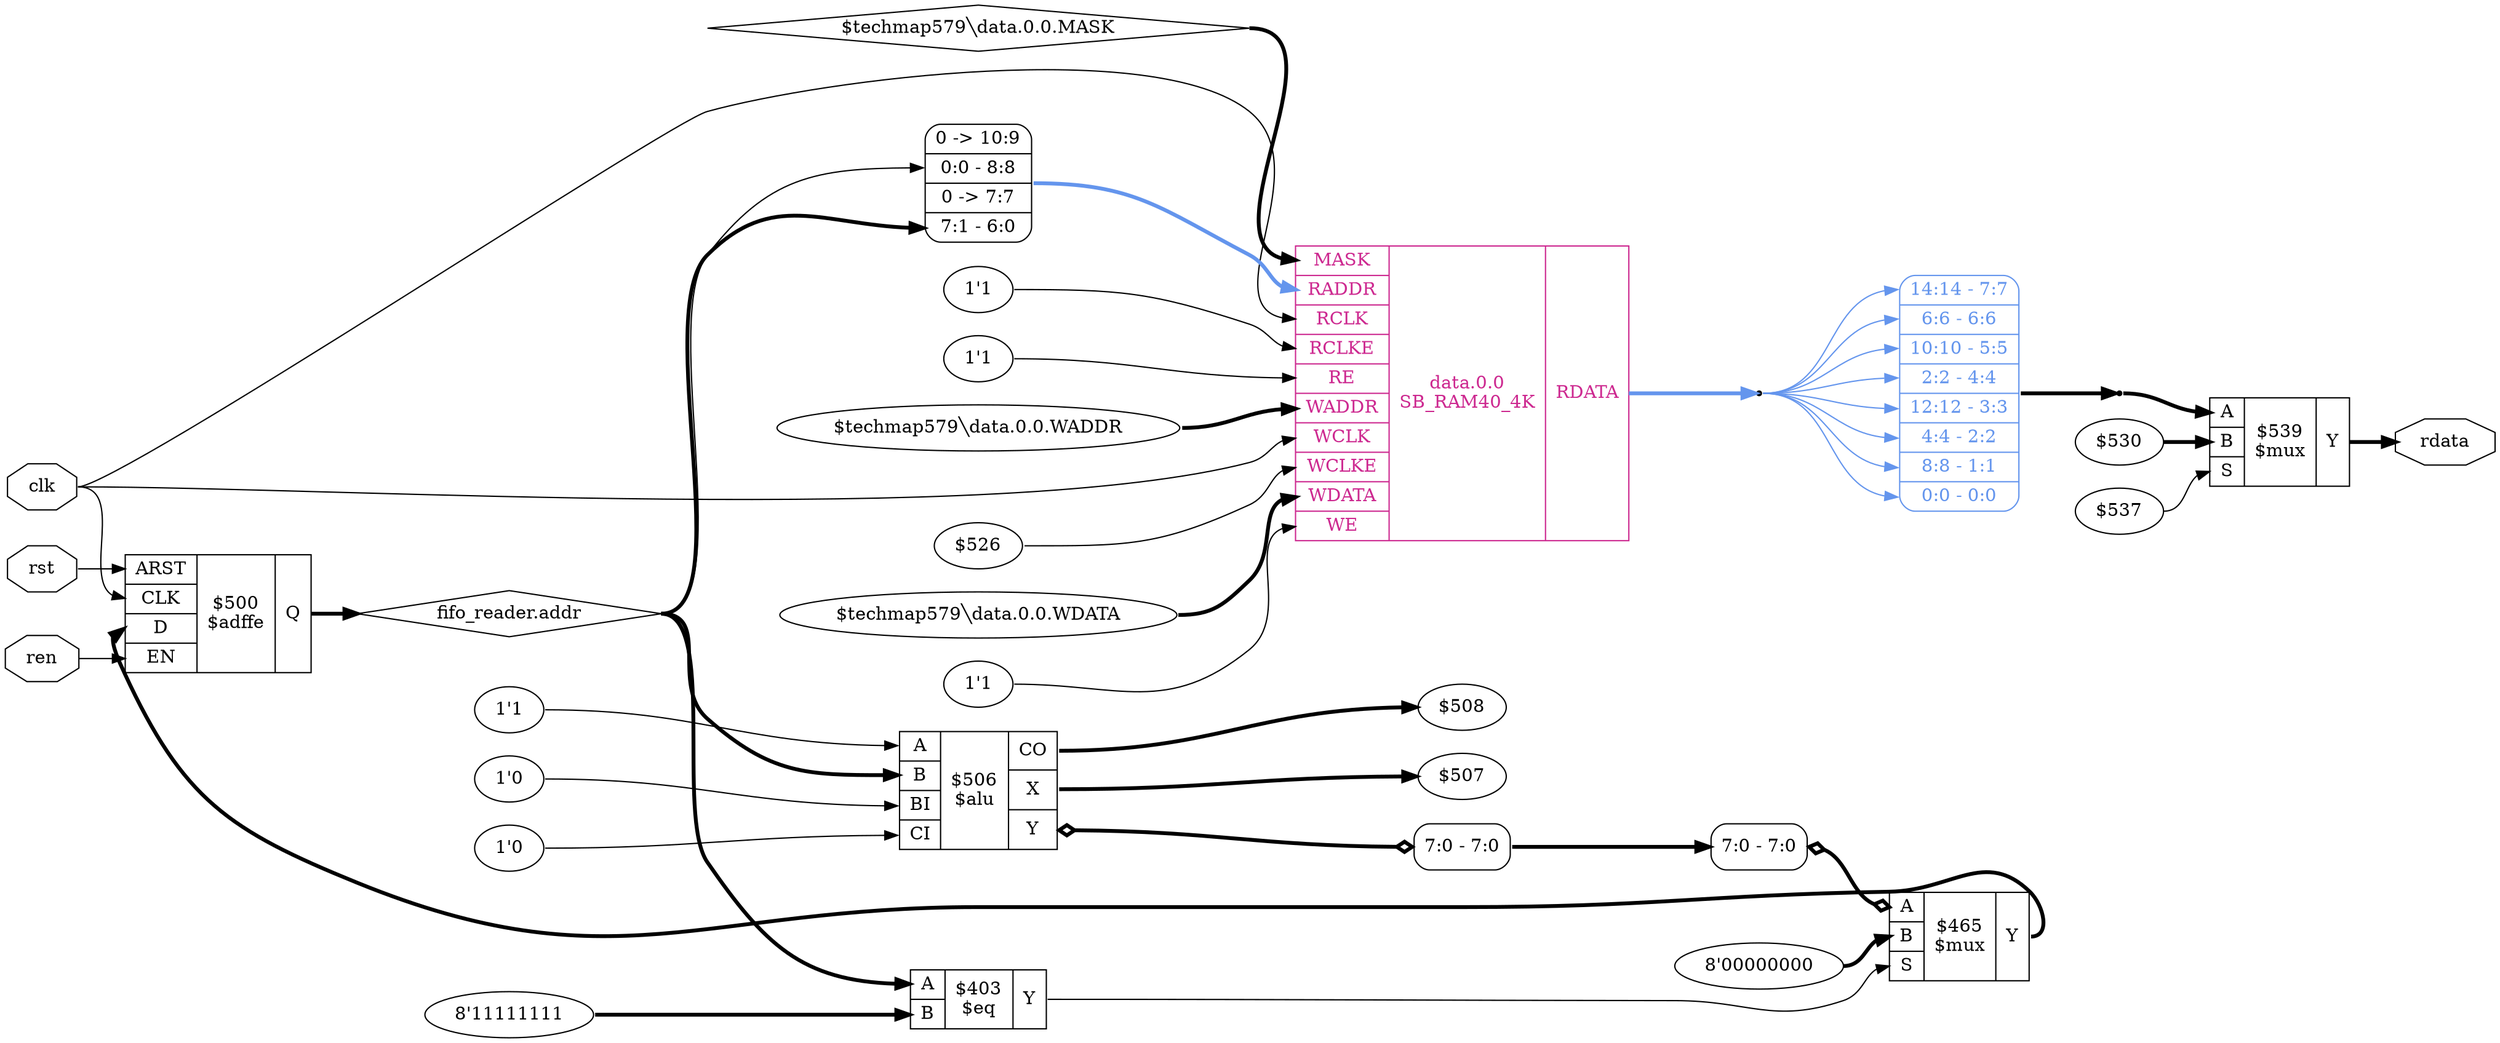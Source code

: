 digraph "fifo" {
rankdir="LR";
remincross=true;
n9 [ shape=octagon, label="clk", color="black", fontcolor="black" ];
n10 [ shape=diamond, label="fifo_reader.addr", color="black", fontcolor="black" ];
n11 [ shape=octagon, label="rdata", color="black", fontcolor="black" ];
n12 [ shape=octagon, label="ren", color="black", fontcolor="black" ];
n13 [ shape=octagon, label="rst", color="black", fontcolor="black" ];
v0 [ label="$techmap579&#9586;data.0.0.WADDR" ];
v1 [ label="1'1" ];
v2 [ label="$526" ];
v3 [ label="$techmap579&#9586;data.0.0.WDATA" ];
v4 [ label="1'1" ];
v5 [ label="1'1" ];
c25 [ shape=record, label="{{<p14> MASK|<p15> RADDR|<p16> RCLK|<p17> RCLKE|<p18> RE|<p19> WADDR|<p20> WCLK|<p21> WCLKE|<p22> WDATA|<p23> WE}|data.0.0\nSB_RAM40_4K|{<p24> RDATA}}", color="maroon3", fontcolor="maroon3" ];
v6 [ label="1'1" ];
v7 [ label="1'0" ];
v8 [ label="1'0" ];
v9 [ label="$508" ];
v10 [ label="$507" ];
c33 [ shape=record, label="{{<p26> A|<p27> B|<p28> BI|<p29> CI}|$506\n$alu|{<p30> CO|<p31> X|<p32> Y}}",  ];
x11 [ shape=record, style=rounded, label="<s0> 7:0 - 7:0 ", color="black", fontcolor="black" ];
c33:p32:e -> x11:w [arrowhead=odiamond, arrowtail=odiamond, dir=both, color="black", fontcolor="black", style="setlinewidth(3)", label=""];
c39 [ shape=record, label="{{<p34> ARST|<p35> CLK|<p36> D|<p37> EN}|$500\n$adffe|{<p38> Q}}",  ];
v12 [ label="8'11111111" ];
c40 [ shape=record, label="{{<p26> A|<p27> B}|$403\n$eq|{<p32> Y}}",  ];
v14 [ label="8'00000000" ];
c42 [ shape=record, label="{{<p26> A|<p27> B|<p41> S}|$465\n$mux|{<p32> Y}}",  ];
x13 [ shape=record, style=rounded, label="<s0> 7:0 - 7:0 ", color="black", fontcolor="black" ];
x13:e -> c42:p26:w [arrowhead=odiamond, arrowtail=odiamond, dir=both, color="black", fontcolor="black", style="setlinewidth(3)", label=""];
v15 [ label="$537" ];
v16 [ label="$530" ];
c43 [ shape=record, label="{{<p26> A|<p27> B|<p41> S}|$539\n$mux|{<p32> Y}}",  ];
x17 [shape=point, ];
x18 [ shape=record, style=rounded, label="0 -&gt; 10:9 |<s2> 0:0 - 8:8 |0 -&gt; 7:7 |<s0> 7:1 - 6:0 ", color="black", fontcolor="black" ];
x19 [ shape=record, style=rounded, label="<s7> 14:14 - 7:7 |<s6> 6:6 - 6:6 |<s5> 10:10 - 5:5 |<s4> 2:2 - 4:4 |<s3> 12:12 - 3:3 |<s2> 4:4 - 2:2 |<s1> 8:8 - 1:1 |<s0> 0:0 - 0:0 ", color="cornflowerblue", fontcolor="cornflowerblue" ];
n1 [ shape=point ];
c25:p24:e -> n1:w [color="cornflowerblue", fontcolor="cornflowerblue", style="setlinewidth(3)", label=""];
n1:e -> x19:s0:w [color="cornflowerblue", fontcolor="cornflowerblue", label=""];
n1:e -> x19:s1:w [color="cornflowerblue", fontcolor="cornflowerblue", label=""];
n1:e -> x19:s2:w [color="cornflowerblue", fontcolor="cornflowerblue", label=""];
n1:e -> x19:s3:w [color="cornflowerblue", fontcolor="cornflowerblue", label=""];
n1:e -> x19:s4:w [color="cornflowerblue", fontcolor="cornflowerblue", label=""];
n1:e -> x19:s5:w [color="cornflowerblue", fontcolor="cornflowerblue", label=""];
n1:e -> x19:s6:w [color="cornflowerblue", fontcolor="cornflowerblue", label=""];
n1:e -> x19:s7:w [color="cornflowerblue", fontcolor="cornflowerblue", label=""];
c39:p38:e -> n10:w [color="black", fontcolor="black", style="setlinewidth(3)", label=""];
n10:e -> c33:p27:w [color="black", fontcolor="black", style="setlinewidth(3)", label=""];
n10:e -> c40:p26:w [color="black", fontcolor="black", style="setlinewidth(3)", label=""];
n10:e -> x18:s0:w [color="black", fontcolor="black", style="setlinewidth(3)", label=""];
n10:e -> x18:s2:w [color="black", fontcolor="black", label=""];
c43:p32:e -> n11:w [color="black", fontcolor="black", style="setlinewidth(3)", label=""];
n12:e -> c39:p37:w [color="black", fontcolor="black", label=""];
n13:e -> c39:p34:w [color="black", fontcolor="black", label=""];
n2 [ shape=diamond, label="$techmap579&#9586;data.0.0.MASK" ];
n2:e -> c25:p14:w [color="black", fontcolor="black", style="setlinewidth(3)", label=""];
x18:e -> c25:p15:w [color="cornflowerblue", fontcolor="cornflowerblue", style="setlinewidth(3)", label=""];
x19:e -> x17:w [color="black", fontcolor="black", style="setlinewidth(3)", label=""];
x17:e -> c43:p26:w [color="black", fontcolor="black", style="setlinewidth(3)", label=""];
x11:s0:e -> x13:s0:w [color="black", fontcolor="black", style="setlinewidth(3)", label=""];
c40:p32:e -> c42:p41:w [color="black", fontcolor="black", label=""];
c42:p32:e -> c39:p36:w [color="black", fontcolor="black", style="setlinewidth(3)", label=""];
n9:e -> c25:p16:w [color="black", fontcolor="black", label=""];
n9:e -> c25:p20:w [color="black", fontcolor="black", label=""];
n9:e -> c39:p35:w [color="black", fontcolor="black", label=""];
v0:e -> c25:p19:w [color="black", fontcolor="black", style="setlinewidth(3)", label=""];
v1:e -> c25:p23:w [color="black", fontcolor="black", label=""];
c33:p31:e -> v10:w [color="black", fontcolor="black", style="setlinewidth(3)", label=""];
v12:e -> c40:p27:w [color="black", fontcolor="black", style="setlinewidth(3)", label=""];
v14:e -> c42:p27:w [color="black", fontcolor="black", style="setlinewidth(3)", label=""];
v15:e -> c43:p41:w [color="black", fontcolor="black", label=""];
v16:e -> c43:p27:w [color="black", fontcolor="black", style="setlinewidth(3)", label=""];
v2:e -> c25:p21:w [color="black", fontcolor="black", label=""];
v3:e -> c25:p22:w [color="black", fontcolor="black", style="setlinewidth(3)", label=""];
v4:e -> c25:p18:w [color="black", fontcolor="black", label=""];
v5:e -> c25:p17:w [color="black", fontcolor="black", label=""];
v6:e -> c33:p26:w [color="black", fontcolor="black", label=""];
v7:e -> c33:p28:w [color="black", fontcolor="black", label=""];
v8:e -> c33:p29:w [color="black", fontcolor="black", label=""];
c33:p30:e -> v9:w [color="black", fontcolor="black", style="setlinewidth(3)", label=""];
}
